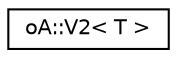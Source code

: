 digraph "Graphical Class Hierarchy"
{
  edge [fontname="Helvetica",fontsize="10",labelfontname="Helvetica",labelfontsize="10"];
  node [fontname="Helvetica",fontsize="10",shape=record];
  rankdir="LR";
  Node0 [label="oA::V2\< T \>",height=0.2,width=0.4,color="black", fillcolor="white", style="filled",URL="$structo_a_1_1_v2.html",tooltip="Vector of 2, similar to a 2D point of type T. "];
}
